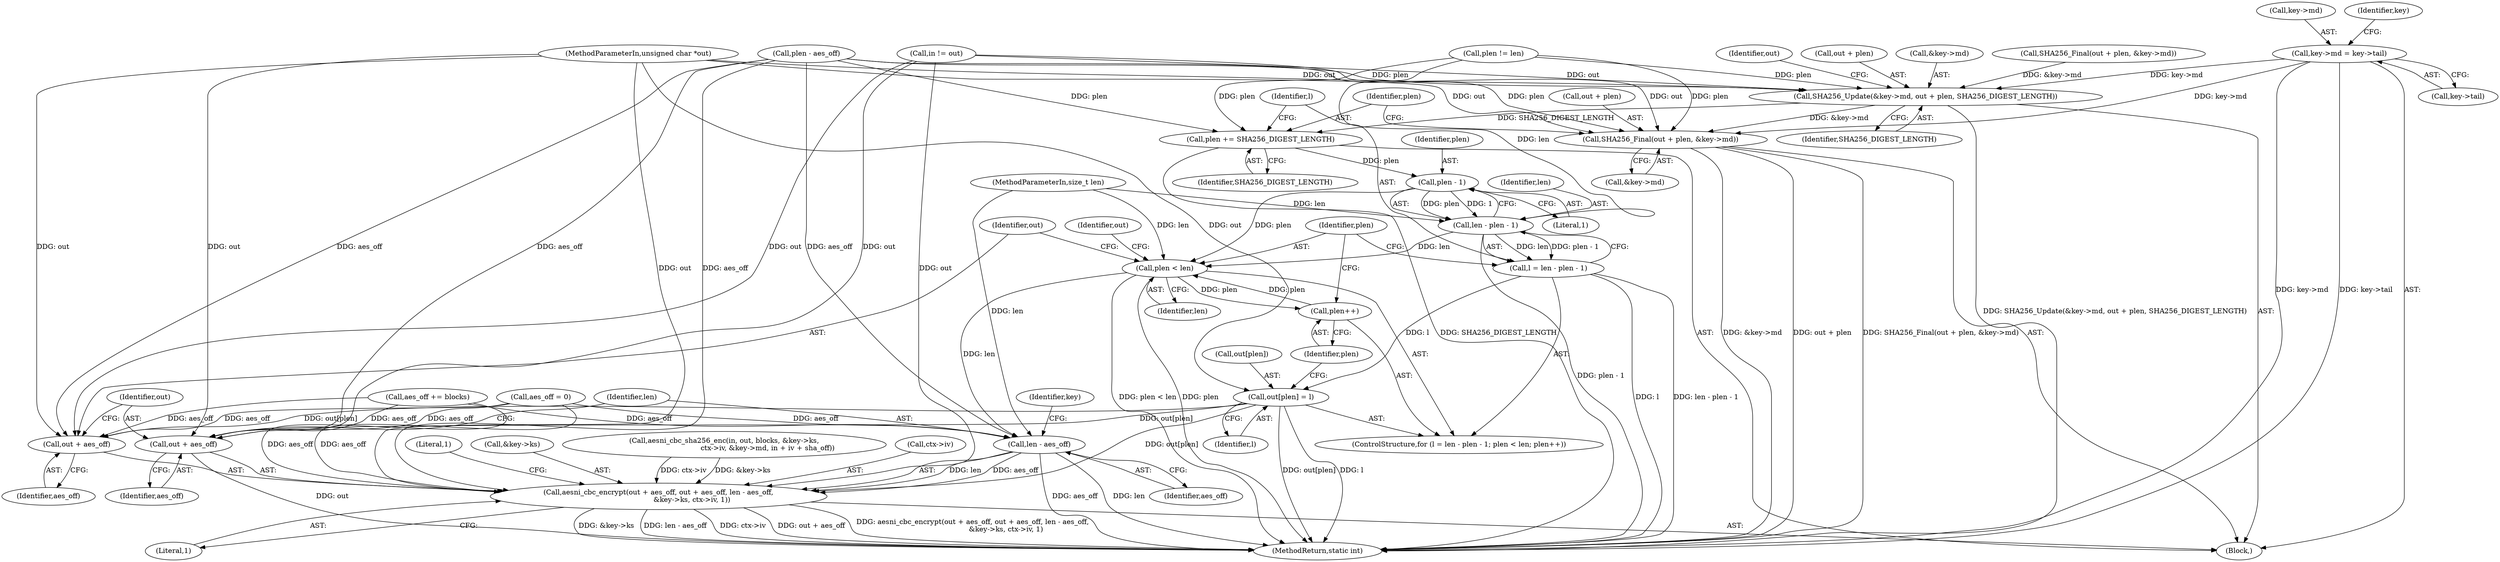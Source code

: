 digraph "0_openssl_68595c0c2886e7942a14f98c17a55a88afb6c292_0@pointer" {
"1000377" [label="(Call,key->md = key->tail)"];
"1000384" [label="(Call,SHA256_Update(&key->md, out + plen, SHA256_DIGEST_LENGTH))"];
"1000393" [label="(Call,SHA256_Final(out + plen, &key->md))"];
"1000401" [label="(Call,plen += SHA256_DIGEST_LENGTH)"];
"1000409" [label="(Call,plen - 1)"];
"1000407" [label="(Call,len - plen - 1)"];
"1000405" [label="(Call,l = len - plen - 1)"];
"1000417" [label="(Call,out[plen] = l)"];
"1000422" [label="(Call,aesni_cbc_encrypt(out + aes_off, out + aes_off, len - aes_off,\n                              &key->ks, ctx->iv, 1))"];
"1000423" [label="(Call,out + aes_off)"];
"1000426" [label="(Call,out + aes_off)"];
"1000412" [label="(Call,plen < len)"];
"1000415" [label="(Call,plen++)"];
"1000429" [label="(Call,len - aes_off)"];
"1000423" [label="(Call,out + aes_off)"];
"1000411" [label="(Literal,1)"];
"1000410" [label="(Identifier,plen)"];
"1000412" [label="(Call,plen < len)"];
"1000414" [label="(Identifier,len)"];
"1000127" [label="(MethodParameterIn,size_t len)"];
"1000415" [label="(Call,plen++)"];
"1000377" [label="(Call,key->md = key->tail)"];
"1000421" [label="(Identifier,l)"];
"1000393" [label="(Call,SHA256_Final(out + plen, &key->md))"];
"1000354" [label="(Block,)"];
"1000385" [label="(Call,&key->md)"];
"1000439" [label="(Literal,1)"];
"1000404" [label="(ControlStructure,for (l = len - plen - 1; plen < len; plen++))"];
"1000381" [label="(Call,key->tail)"];
"1000422" [label="(Call,aesni_cbc_encrypt(out + aes_off, out + aes_off, len - aes_off,\n                              &key->ks, ctx->iv, 1))"];
"1000416" [label="(Identifier,plen)"];
"1000425" [label="(Identifier,aes_off)"];
"1000378" [label="(Call,key->md)"];
"1000291" [label="(Call,aes_off += blocks)"];
"1000427" [label="(Identifier,out)"];
"1000419" [label="(Identifier,out)"];
"1000125" [label="(MethodParameterIn,unsigned char *out)"];
"1000401" [label="(Call,plen += SHA256_DIGEST_LENGTH)"];
"1000369" [label="(Call,SHA256_Final(out + plen, &key->md))"];
"1000403" [label="(Identifier,SHA256_DIGEST_LENGTH)"];
"1000384" [label="(Call,SHA256_Update(&key->md, out + plen, SHA256_DIGEST_LENGTH))"];
"1000426" [label="(Call,out + aes_off)"];
"1000387" [label="(Identifier,key)"];
"1001943" [label="(Literal,1)"];
"1000397" [label="(Call,&key->md)"];
"1000432" [label="(Call,&key->ks)"];
"1000418" [label="(Call,out[plen])"];
"1000408" [label="(Identifier,len)"];
"1001944" [label="(MethodReturn,static int)"];
"1000409" [label="(Call,plen - 1)"];
"1000429" [label="(Call,len - aes_off)"];
"1000405" [label="(Call,l = len - plen - 1)"];
"1000395" [label="(Identifier,out)"];
"1000366" [label="(Call,plen - aes_off)"];
"1000407" [label="(Call,len - plen - 1)"];
"1000413" [label="(Identifier,plen)"];
"1000428" [label="(Identifier,aes_off)"];
"1000406" [label="(Identifier,l)"];
"1000150" [label="(Call,aes_off = 0)"];
"1000417" [label="(Call,out[plen] = l)"];
"1000394" [label="(Call,out + plen)"];
"1000430" [label="(Identifier,len)"];
"1000431" [label="(Identifier,aes_off)"];
"1000392" [label="(Identifier,SHA256_DIGEST_LENGTH)"];
"1000268" [label="(Call,aesni_cbc_sha256_enc(in, out, blocks, &key->ks,\n                                       ctx->iv, &key->md, in + iv + sha_off))"];
"1000436" [label="(Call,ctx->iv)"];
"1000424" [label="(Identifier,out)"];
"1000356" [label="(Call,in != out)"];
"1000434" [label="(Identifier,key)"];
"1000389" [label="(Call,out + plen)"];
"1000402" [label="(Identifier,plen)"];
"1000351" [label="(Call,plen != len)"];
"1000377" -> "1000354"  [label="AST: "];
"1000377" -> "1000381"  [label="CFG: "];
"1000378" -> "1000377"  [label="AST: "];
"1000381" -> "1000377"  [label="AST: "];
"1000387" -> "1000377"  [label="CFG: "];
"1000377" -> "1001944"  [label="DDG: key->md"];
"1000377" -> "1001944"  [label="DDG: key->tail"];
"1000377" -> "1000384"  [label="DDG: key->md"];
"1000377" -> "1000393"  [label="DDG: key->md"];
"1000384" -> "1000354"  [label="AST: "];
"1000384" -> "1000392"  [label="CFG: "];
"1000385" -> "1000384"  [label="AST: "];
"1000389" -> "1000384"  [label="AST: "];
"1000392" -> "1000384"  [label="AST: "];
"1000395" -> "1000384"  [label="CFG: "];
"1000384" -> "1001944"  [label="DDG: SHA256_Update(&key->md, out + plen, SHA256_DIGEST_LENGTH)"];
"1000369" -> "1000384"  [label="DDG: &key->md"];
"1000125" -> "1000384"  [label="DDG: out"];
"1000356" -> "1000384"  [label="DDG: out"];
"1000366" -> "1000384"  [label="DDG: plen"];
"1000351" -> "1000384"  [label="DDG: plen"];
"1000384" -> "1000393"  [label="DDG: &key->md"];
"1000384" -> "1000401"  [label="DDG: SHA256_DIGEST_LENGTH"];
"1000393" -> "1000354"  [label="AST: "];
"1000393" -> "1000397"  [label="CFG: "];
"1000394" -> "1000393"  [label="AST: "];
"1000397" -> "1000393"  [label="AST: "];
"1000402" -> "1000393"  [label="CFG: "];
"1000393" -> "1001944"  [label="DDG: &key->md"];
"1000393" -> "1001944"  [label="DDG: out + plen"];
"1000393" -> "1001944"  [label="DDG: SHA256_Final(out + plen, &key->md)"];
"1000125" -> "1000393"  [label="DDG: out"];
"1000356" -> "1000393"  [label="DDG: out"];
"1000366" -> "1000393"  [label="DDG: plen"];
"1000351" -> "1000393"  [label="DDG: plen"];
"1000401" -> "1000354"  [label="AST: "];
"1000401" -> "1000403"  [label="CFG: "];
"1000402" -> "1000401"  [label="AST: "];
"1000403" -> "1000401"  [label="AST: "];
"1000406" -> "1000401"  [label="CFG: "];
"1000401" -> "1001944"  [label="DDG: SHA256_DIGEST_LENGTH"];
"1000366" -> "1000401"  [label="DDG: plen"];
"1000351" -> "1000401"  [label="DDG: plen"];
"1000401" -> "1000409"  [label="DDG: plen"];
"1000409" -> "1000407"  [label="AST: "];
"1000409" -> "1000411"  [label="CFG: "];
"1000410" -> "1000409"  [label="AST: "];
"1000411" -> "1000409"  [label="AST: "];
"1000407" -> "1000409"  [label="CFG: "];
"1000409" -> "1000407"  [label="DDG: plen"];
"1000409" -> "1000407"  [label="DDG: 1"];
"1000409" -> "1000412"  [label="DDG: plen"];
"1000407" -> "1000405"  [label="AST: "];
"1000408" -> "1000407"  [label="AST: "];
"1000405" -> "1000407"  [label="CFG: "];
"1000407" -> "1001944"  [label="DDG: plen - 1"];
"1000407" -> "1000405"  [label="DDG: len"];
"1000407" -> "1000405"  [label="DDG: plen - 1"];
"1000351" -> "1000407"  [label="DDG: len"];
"1000127" -> "1000407"  [label="DDG: len"];
"1000407" -> "1000412"  [label="DDG: len"];
"1000405" -> "1000404"  [label="AST: "];
"1000406" -> "1000405"  [label="AST: "];
"1000413" -> "1000405"  [label="CFG: "];
"1000405" -> "1001944"  [label="DDG: len - plen - 1"];
"1000405" -> "1001944"  [label="DDG: l"];
"1000405" -> "1000417"  [label="DDG: l"];
"1000417" -> "1000404"  [label="AST: "];
"1000417" -> "1000421"  [label="CFG: "];
"1000418" -> "1000417"  [label="AST: "];
"1000421" -> "1000417"  [label="AST: "];
"1000416" -> "1000417"  [label="CFG: "];
"1000417" -> "1001944"  [label="DDG: out[plen]"];
"1000417" -> "1001944"  [label="DDG: l"];
"1000125" -> "1000417"  [label="DDG: out"];
"1000417" -> "1000422"  [label="DDG: out[plen]"];
"1000417" -> "1000423"  [label="DDG: out[plen]"];
"1000417" -> "1000426"  [label="DDG: out[plen]"];
"1000422" -> "1000354"  [label="AST: "];
"1000422" -> "1000439"  [label="CFG: "];
"1000423" -> "1000422"  [label="AST: "];
"1000426" -> "1000422"  [label="AST: "];
"1000429" -> "1000422"  [label="AST: "];
"1000432" -> "1000422"  [label="AST: "];
"1000436" -> "1000422"  [label="AST: "];
"1000439" -> "1000422"  [label="AST: "];
"1001943" -> "1000422"  [label="CFG: "];
"1000422" -> "1001944"  [label="DDG: ctx->iv"];
"1000422" -> "1001944"  [label="DDG: out + aes_off"];
"1000422" -> "1001944"  [label="DDG: aesni_cbc_encrypt(out + aes_off, out + aes_off, len - aes_off,\n                              &key->ks, ctx->iv, 1)"];
"1000422" -> "1001944"  [label="DDG: &key->ks"];
"1000422" -> "1001944"  [label="DDG: len - aes_off"];
"1000125" -> "1000422"  [label="DDG: out"];
"1000356" -> "1000422"  [label="DDG: out"];
"1000291" -> "1000422"  [label="DDG: aes_off"];
"1000150" -> "1000422"  [label="DDG: aes_off"];
"1000366" -> "1000422"  [label="DDG: aes_off"];
"1000429" -> "1000422"  [label="DDG: len"];
"1000429" -> "1000422"  [label="DDG: aes_off"];
"1000268" -> "1000422"  [label="DDG: &key->ks"];
"1000268" -> "1000422"  [label="DDG: ctx->iv"];
"1000423" -> "1000425"  [label="CFG: "];
"1000424" -> "1000423"  [label="AST: "];
"1000425" -> "1000423"  [label="AST: "];
"1000427" -> "1000423"  [label="CFG: "];
"1000125" -> "1000423"  [label="DDG: out"];
"1000356" -> "1000423"  [label="DDG: out"];
"1000291" -> "1000423"  [label="DDG: aes_off"];
"1000150" -> "1000423"  [label="DDG: aes_off"];
"1000366" -> "1000423"  [label="DDG: aes_off"];
"1000426" -> "1000428"  [label="CFG: "];
"1000427" -> "1000426"  [label="AST: "];
"1000428" -> "1000426"  [label="AST: "];
"1000430" -> "1000426"  [label="CFG: "];
"1000426" -> "1001944"  [label="DDG: out"];
"1000125" -> "1000426"  [label="DDG: out"];
"1000356" -> "1000426"  [label="DDG: out"];
"1000291" -> "1000426"  [label="DDG: aes_off"];
"1000150" -> "1000426"  [label="DDG: aes_off"];
"1000366" -> "1000426"  [label="DDG: aes_off"];
"1000412" -> "1000404"  [label="AST: "];
"1000412" -> "1000414"  [label="CFG: "];
"1000413" -> "1000412"  [label="AST: "];
"1000414" -> "1000412"  [label="AST: "];
"1000419" -> "1000412"  [label="CFG: "];
"1000424" -> "1000412"  [label="CFG: "];
"1000412" -> "1001944"  [label="DDG: plen < len"];
"1000412" -> "1001944"  [label="DDG: plen"];
"1000415" -> "1000412"  [label="DDG: plen"];
"1000127" -> "1000412"  [label="DDG: len"];
"1000412" -> "1000415"  [label="DDG: plen"];
"1000412" -> "1000429"  [label="DDG: len"];
"1000415" -> "1000404"  [label="AST: "];
"1000415" -> "1000416"  [label="CFG: "];
"1000416" -> "1000415"  [label="AST: "];
"1000413" -> "1000415"  [label="CFG: "];
"1000429" -> "1000431"  [label="CFG: "];
"1000430" -> "1000429"  [label="AST: "];
"1000431" -> "1000429"  [label="AST: "];
"1000434" -> "1000429"  [label="CFG: "];
"1000429" -> "1001944"  [label="DDG: aes_off"];
"1000429" -> "1001944"  [label="DDG: len"];
"1000127" -> "1000429"  [label="DDG: len"];
"1000291" -> "1000429"  [label="DDG: aes_off"];
"1000150" -> "1000429"  [label="DDG: aes_off"];
"1000366" -> "1000429"  [label="DDG: aes_off"];
}
